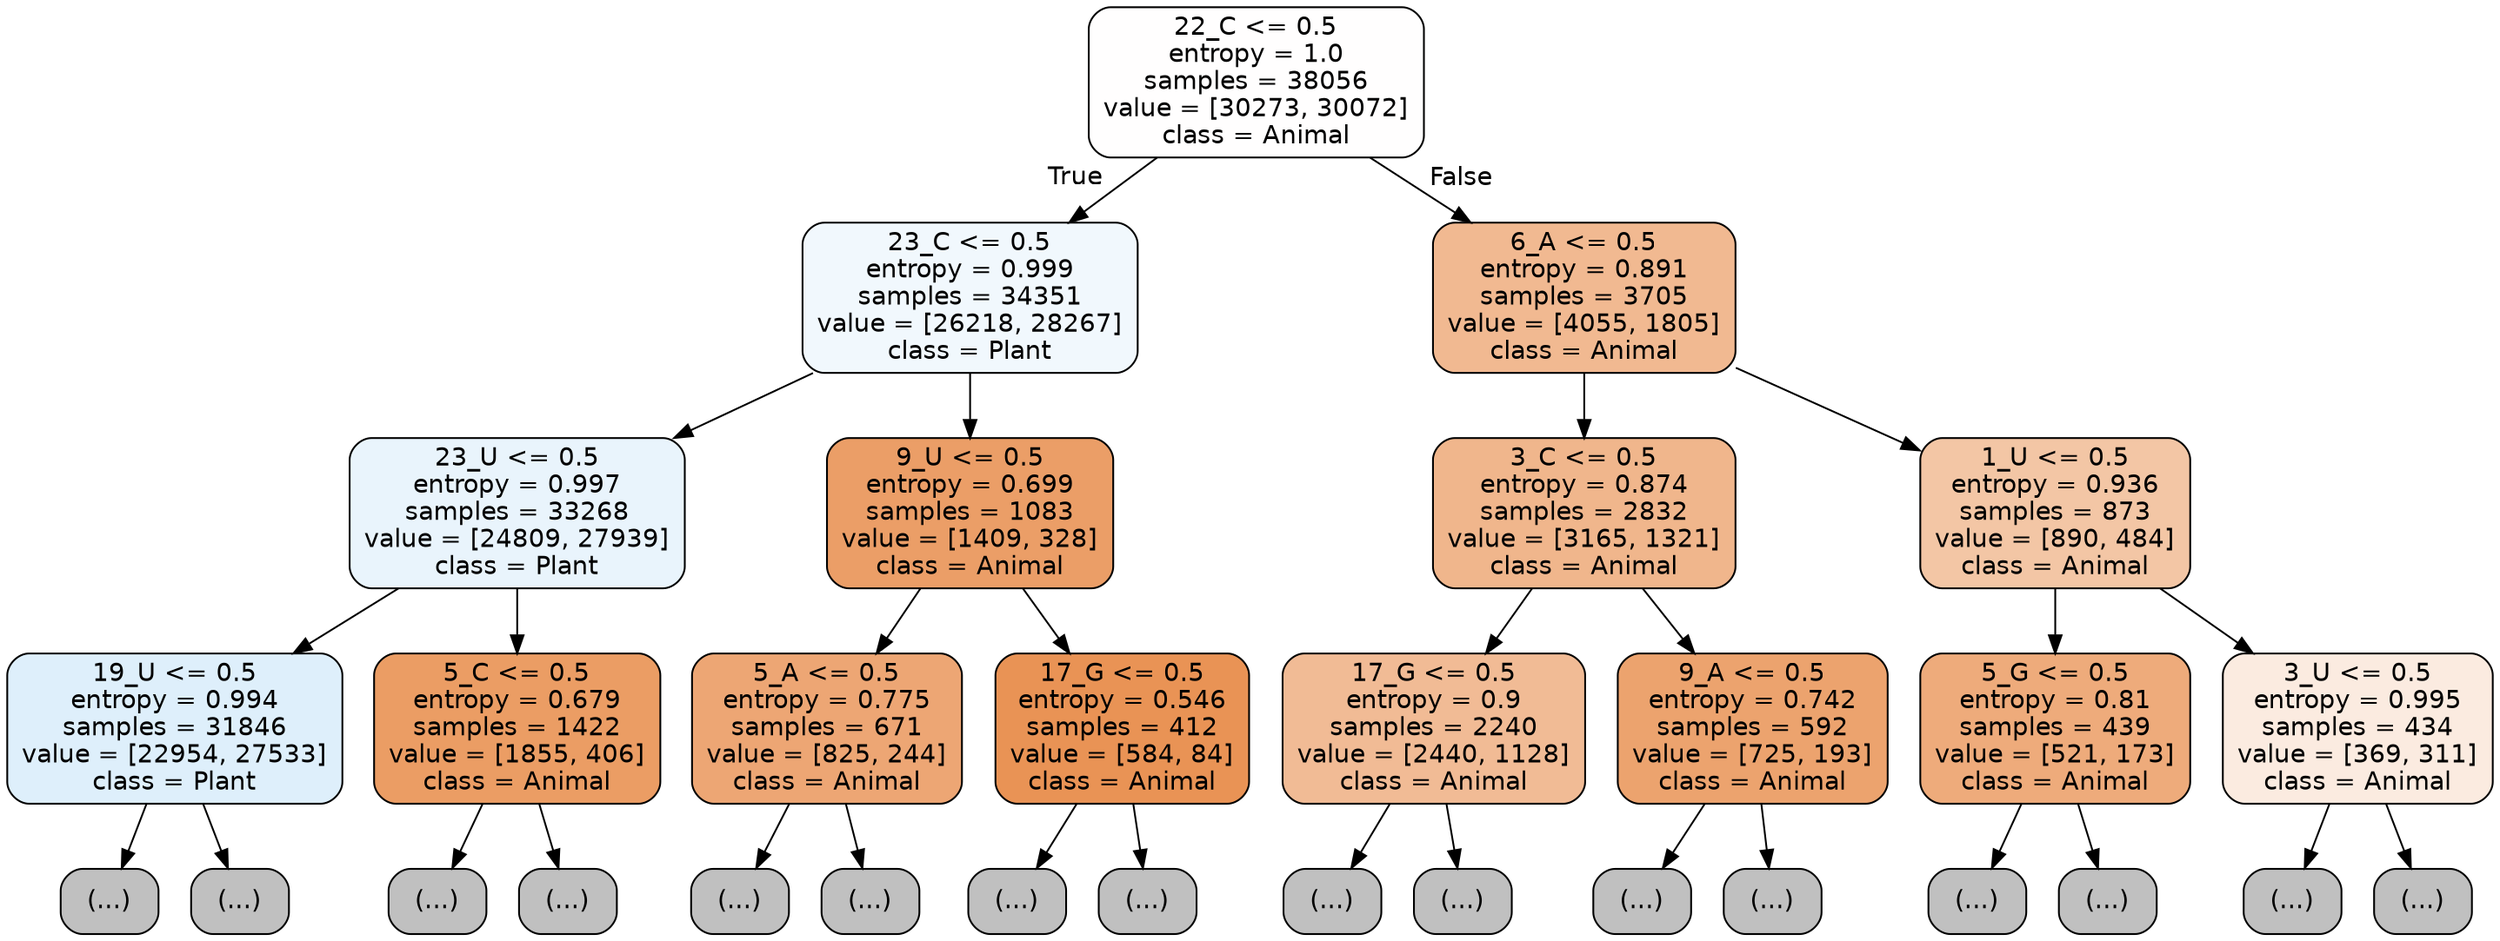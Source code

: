 digraph Tree {
node [shape=box, style="filled, rounded", color="black", fontname="helvetica"] ;
edge [fontname="helvetica"] ;
0 [label="22_C <= 0.5\nentropy = 1.0\nsamples = 38056\nvalue = [30273, 30072]\nclass = Animal", fillcolor="#fffefe"] ;
1 [label="23_C <= 0.5\nentropy = 0.999\nsamples = 34351\nvalue = [26218, 28267]\nclass = Plant", fillcolor="#f1f8fd"] ;
0 -> 1 [labeldistance=2.5, labelangle=45, headlabel="True"] ;
2 [label="23_U <= 0.5\nentropy = 0.997\nsamples = 33268\nvalue = [24809, 27939]\nclass = Plant", fillcolor="#e9f4fc"] ;
1 -> 2 ;
3 [label="19_U <= 0.5\nentropy = 0.994\nsamples = 31846\nvalue = [22954, 27533]\nclass = Plant", fillcolor="#deeffb"] ;
2 -> 3 ;
4 [label="(...)", fillcolor="#C0C0C0"] ;
3 -> 4 ;
10247 [label="(...)", fillcolor="#C0C0C0"] ;
3 -> 10247 ;
14038 [label="5_C <= 0.5\nentropy = 0.679\nsamples = 1422\nvalue = [1855, 406]\nclass = Animal", fillcolor="#eb9d64"] ;
2 -> 14038 ;
14039 [label="(...)", fillcolor="#C0C0C0"] ;
14038 -> 14039 ;
14474 [label="(...)", fillcolor="#C0C0C0"] ;
14038 -> 14474 ;
14587 [label="9_U <= 0.5\nentropy = 0.699\nsamples = 1083\nvalue = [1409, 328]\nclass = Animal", fillcolor="#eb9e67"] ;
1 -> 14587 ;
14588 [label="5_A <= 0.5\nentropy = 0.775\nsamples = 671\nvalue = [825, 244]\nclass = Animal", fillcolor="#eda674"] ;
14587 -> 14588 ;
14589 [label="(...)", fillcolor="#C0C0C0"] ;
14588 -> 14589 ;
14882 [label="(...)", fillcolor="#C0C0C0"] ;
14588 -> 14882 ;
14953 [label="17_G <= 0.5\nentropy = 0.546\nsamples = 412\nvalue = [584, 84]\nclass = Animal", fillcolor="#e99355"] ;
14587 -> 14953 ;
14954 [label="(...)", fillcolor="#C0C0C0"] ;
14953 -> 14954 ;
15031 [label="(...)", fillcolor="#C0C0C0"] ;
14953 -> 15031 ;
15052 [label="6_A <= 0.5\nentropy = 0.891\nsamples = 3705\nvalue = [4055, 1805]\nclass = Animal", fillcolor="#f1b991"] ;
0 -> 15052 [labeldistance=2.5, labelangle=-45, headlabel="False"] ;
15053 [label="3_C <= 0.5\nentropy = 0.874\nsamples = 2832\nvalue = [3165, 1321]\nclass = Animal", fillcolor="#f0b68c"] ;
15052 -> 15053 ;
15054 [label="17_G <= 0.5\nentropy = 0.9\nsamples = 2240\nvalue = [2440, 1128]\nclass = Animal", fillcolor="#f1bb95"] ;
15053 -> 15054 ;
15055 [label="(...)", fillcolor="#C0C0C0"] ;
15054 -> 15055 ;
15858 [label="(...)", fillcolor="#C0C0C0"] ;
15054 -> 15858 ;
16139 [label="9_A <= 0.5\nentropy = 0.742\nsamples = 592\nvalue = [725, 193]\nclass = Animal", fillcolor="#eca36e"] ;
15053 -> 16139 ;
16140 [label="(...)", fillcolor="#C0C0C0"] ;
16139 -> 16140 ;
16363 [label="(...)", fillcolor="#C0C0C0"] ;
16139 -> 16363 ;
16422 [label="1_U <= 0.5\nentropy = 0.936\nsamples = 873\nvalue = [890, 484]\nclass = Animal", fillcolor="#f3c6a5"] ;
15052 -> 16422 ;
16423 [label="5_G <= 0.5\nentropy = 0.81\nsamples = 439\nvalue = [521, 173]\nclass = Animal", fillcolor="#eeab7b"] ;
16422 -> 16423 ;
16424 [label="(...)", fillcolor="#C0C0C0"] ;
16423 -> 16424 ;
16565 [label="(...)", fillcolor="#C0C0C0"] ;
16423 -> 16565 ;
16644 [label="3_U <= 0.5\nentropy = 0.995\nsamples = 434\nvalue = [369, 311]\nclass = Animal", fillcolor="#fbebe0"] ;
16422 -> 16644 ;
16645 [label="(...)", fillcolor="#C0C0C0"] ;
16644 -> 16645 ;
16802 [label="(...)", fillcolor="#C0C0C0"] ;
16644 -> 16802 ;
}